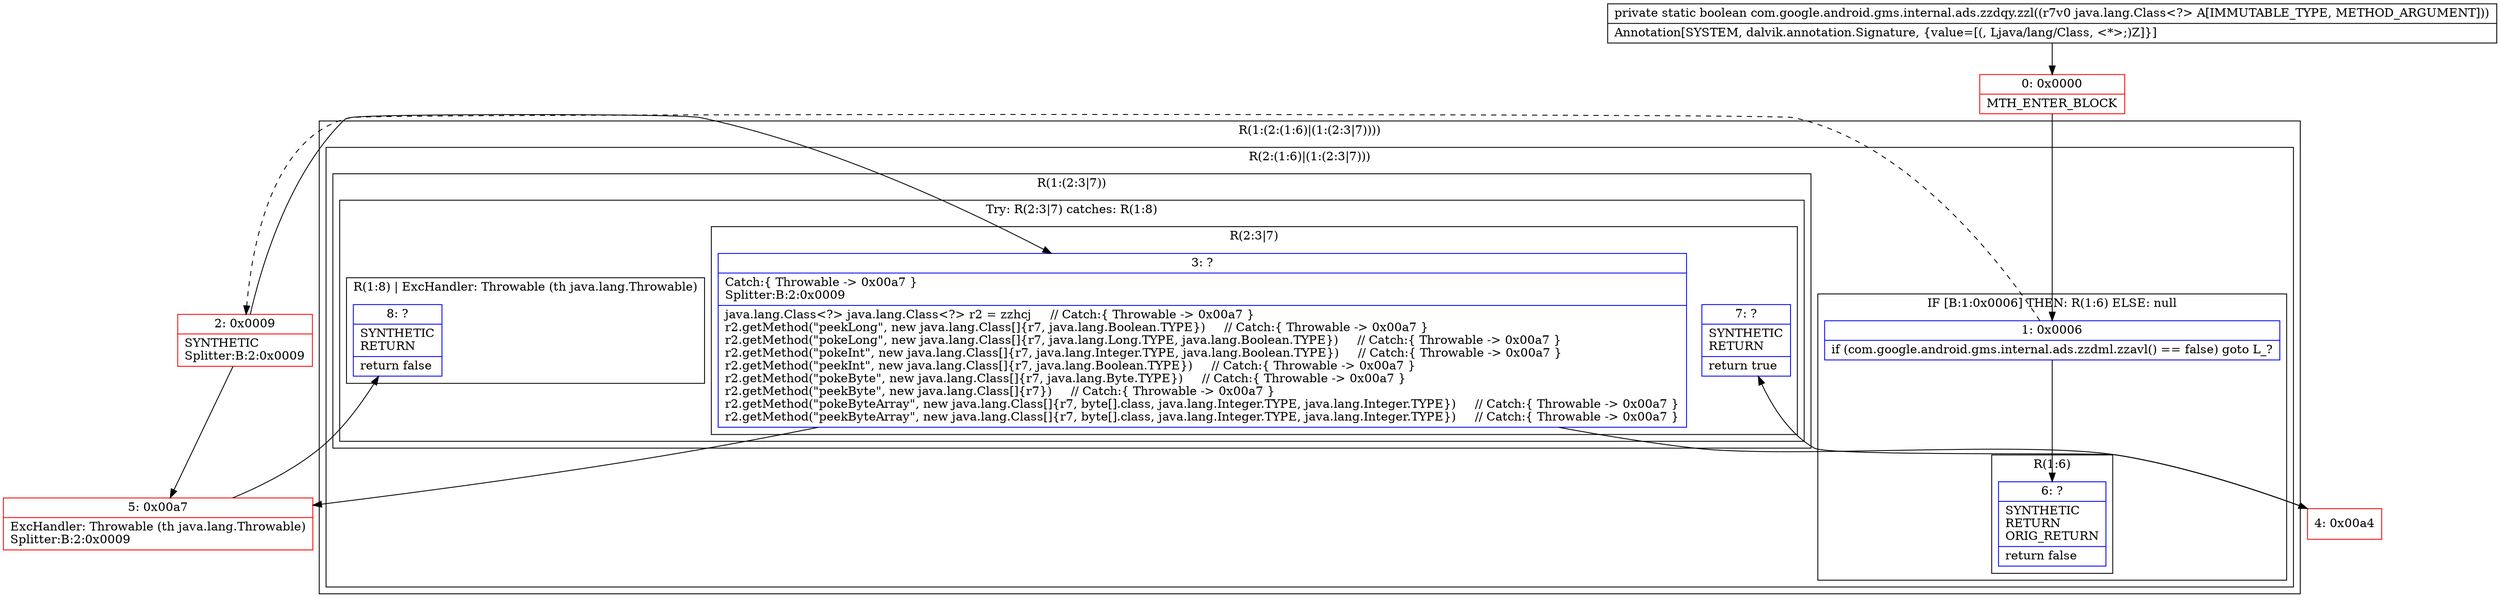 digraph "CFG forcom.google.android.gms.internal.ads.zzdqy.zzl(Ljava\/lang\/Class;)Z" {
subgraph cluster_Region_2030346822 {
label = "R(1:(2:(1:6)|(1:(2:3|7))))";
node [shape=record,color=blue];
subgraph cluster_Region_285053434 {
label = "R(2:(1:6)|(1:(2:3|7)))";
node [shape=record,color=blue];
subgraph cluster_IfRegion_652459529 {
label = "IF [B:1:0x0006] THEN: R(1:6) ELSE: null";
node [shape=record,color=blue];
Node_1 [shape=record,label="{1\:\ 0x0006|if (com.google.android.gms.internal.ads.zzdml.zzavl() == false) goto L_?\l}"];
subgraph cluster_Region_1238157078 {
label = "R(1:6)";
node [shape=record,color=blue];
Node_6 [shape=record,label="{6\:\ ?|SYNTHETIC\lRETURN\lORIG_RETURN\l|return false\l}"];
}
}
subgraph cluster_Region_352733947 {
label = "R(1:(2:3|7))";
node [shape=record,color=blue];
subgraph cluster_TryCatchRegion_1762159584 {
label = "Try: R(2:3|7) catches: R(1:8)";
node [shape=record,color=blue];
subgraph cluster_Region_1422430461 {
label = "R(2:3|7)";
node [shape=record,color=blue];
Node_3 [shape=record,label="{3\:\ ?|Catch:\{ Throwable \-\> 0x00a7 \}\lSplitter:B:2:0x0009\l|java.lang.Class\<?\> java.lang.Class\<?\> r2 = zzhcj     \/\/ Catch:\{ Throwable \-\> 0x00a7 \}\lr2.getMethod(\"peekLong\", new java.lang.Class[]\{r7, java.lang.Boolean.TYPE\})     \/\/ Catch:\{ Throwable \-\> 0x00a7 \}\lr2.getMethod(\"pokeLong\", new java.lang.Class[]\{r7, java.lang.Long.TYPE, java.lang.Boolean.TYPE\})     \/\/ Catch:\{ Throwable \-\> 0x00a7 \}\lr2.getMethod(\"pokeInt\", new java.lang.Class[]\{r7, java.lang.Integer.TYPE, java.lang.Boolean.TYPE\})     \/\/ Catch:\{ Throwable \-\> 0x00a7 \}\lr2.getMethod(\"peekInt\", new java.lang.Class[]\{r7, java.lang.Boolean.TYPE\})     \/\/ Catch:\{ Throwable \-\> 0x00a7 \}\lr2.getMethod(\"pokeByte\", new java.lang.Class[]\{r7, java.lang.Byte.TYPE\})     \/\/ Catch:\{ Throwable \-\> 0x00a7 \}\lr2.getMethod(\"peekByte\", new java.lang.Class[]\{r7\})     \/\/ Catch:\{ Throwable \-\> 0x00a7 \}\lr2.getMethod(\"pokeByteArray\", new java.lang.Class[]\{r7, byte[].class, java.lang.Integer.TYPE, java.lang.Integer.TYPE\})     \/\/ Catch:\{ Throwable \-\> 0x00a7 \}\lr2.getMethod(\"peekByteArray\", new java.lang.Class[]\{r7, byte[].class, java.lang.Integer.TYPE, java.lang.Integer.TYPE\})     \/\/ Catch:\{ Throwable \-\> 0x00a7 \}\l}"];
Node_7 [shape=record,label="{7\:\ ?|SYNTHETIC\lRETURN\l|return true\l}"];
}
subgraph cluster_Region_1377866558 {
label = "R(1:8) | ExcHandler: Throwable (th java.lang.Throwable)\l";
node [shape=record,color=blue];
Node_8 [shape=record,label="{8\:\ ?|SYNTHETIC\lRETURN\l|return false\l}"];
}
}
}
}
}
subgraph cluster_Region_1377866558 {
label = "R(1:8) | ExcHandler: Throwable (th java.lang.Throwable)\l";
node [shape=record,color=blue];
Node_8 [shape=record,label="{8\:\ ?|SYNTHETIC\lRETURN\l|return false\l}"];
}
Node_0 [shape=record,color=red,label="{0\:\ 0x0000|MTH_ENTER_BLOCK\l}"];
Node_2 [shape=record,color=red,label="{2\:\ 0x0009|SYNTHETIC\lSplitter:B:2:0x0009\l}"];
Node_4 [shape=record,color=red,label="{4\:\ 0x00a4}"];
Node_5 [shape=record,color=red,label="{5\:\ 0x00a7|ExcHandler: Throwable (th java.lang.Throwable)\lSplitter:B:2:0x0009\l}"];
MethodNode[shape=record,label="{private static boolean com.google.android.gms.internal.ads.zzdqy.zzl((r7v0 java.lang.Class\<?\> A[IMMUTABLE_TYPE, METHOD_ARGUMENT]))  | Annotation[SYSTEM, dalvik.annotation.Signature, \{value=[(, Ljava\/lang\/Class, \<*\>;)Z]\}]\l}"];
MethodNode -> Node_0;
Node_1 -> Node_2[style=dashed];
Node_1 -> Node_6;
Node_3 -> Node_4;
Node_3 -> Node_5;
Node_0 -> Node_1;
Node_2 -> Node_3;
Node_2 -> Node_5;
Node_4 -> Node_7;
Node_5 -> Node_8;
}

